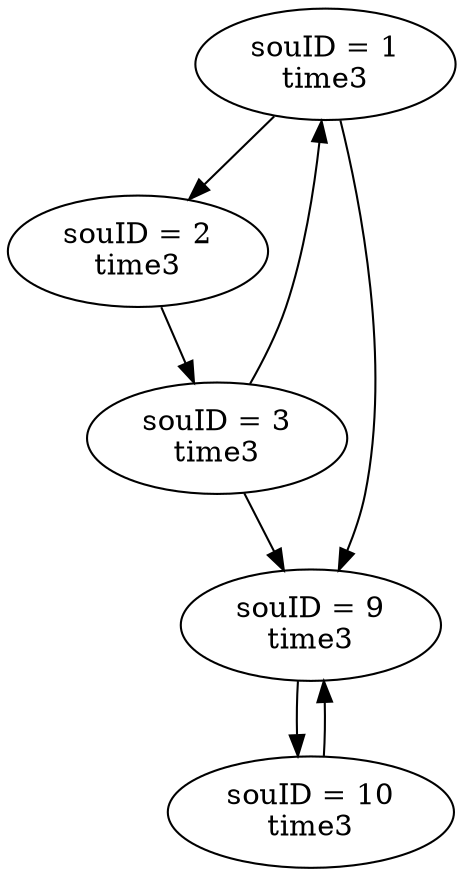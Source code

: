 // OriginGraph3
digraph {
	1 [label="souID = 1
time3"]
	2 [label="souID = 2
time3"]
	3 [label="souID = 3
time3"]
	9 [label="souID = 9
time3"]
	10 [label="souID = 10
time3"]
	1 -> 2
	1 -> 9
	2 -> 3
	3 -> 1
	3 -> 9
	9 -> 10
	10 -> 9
}
